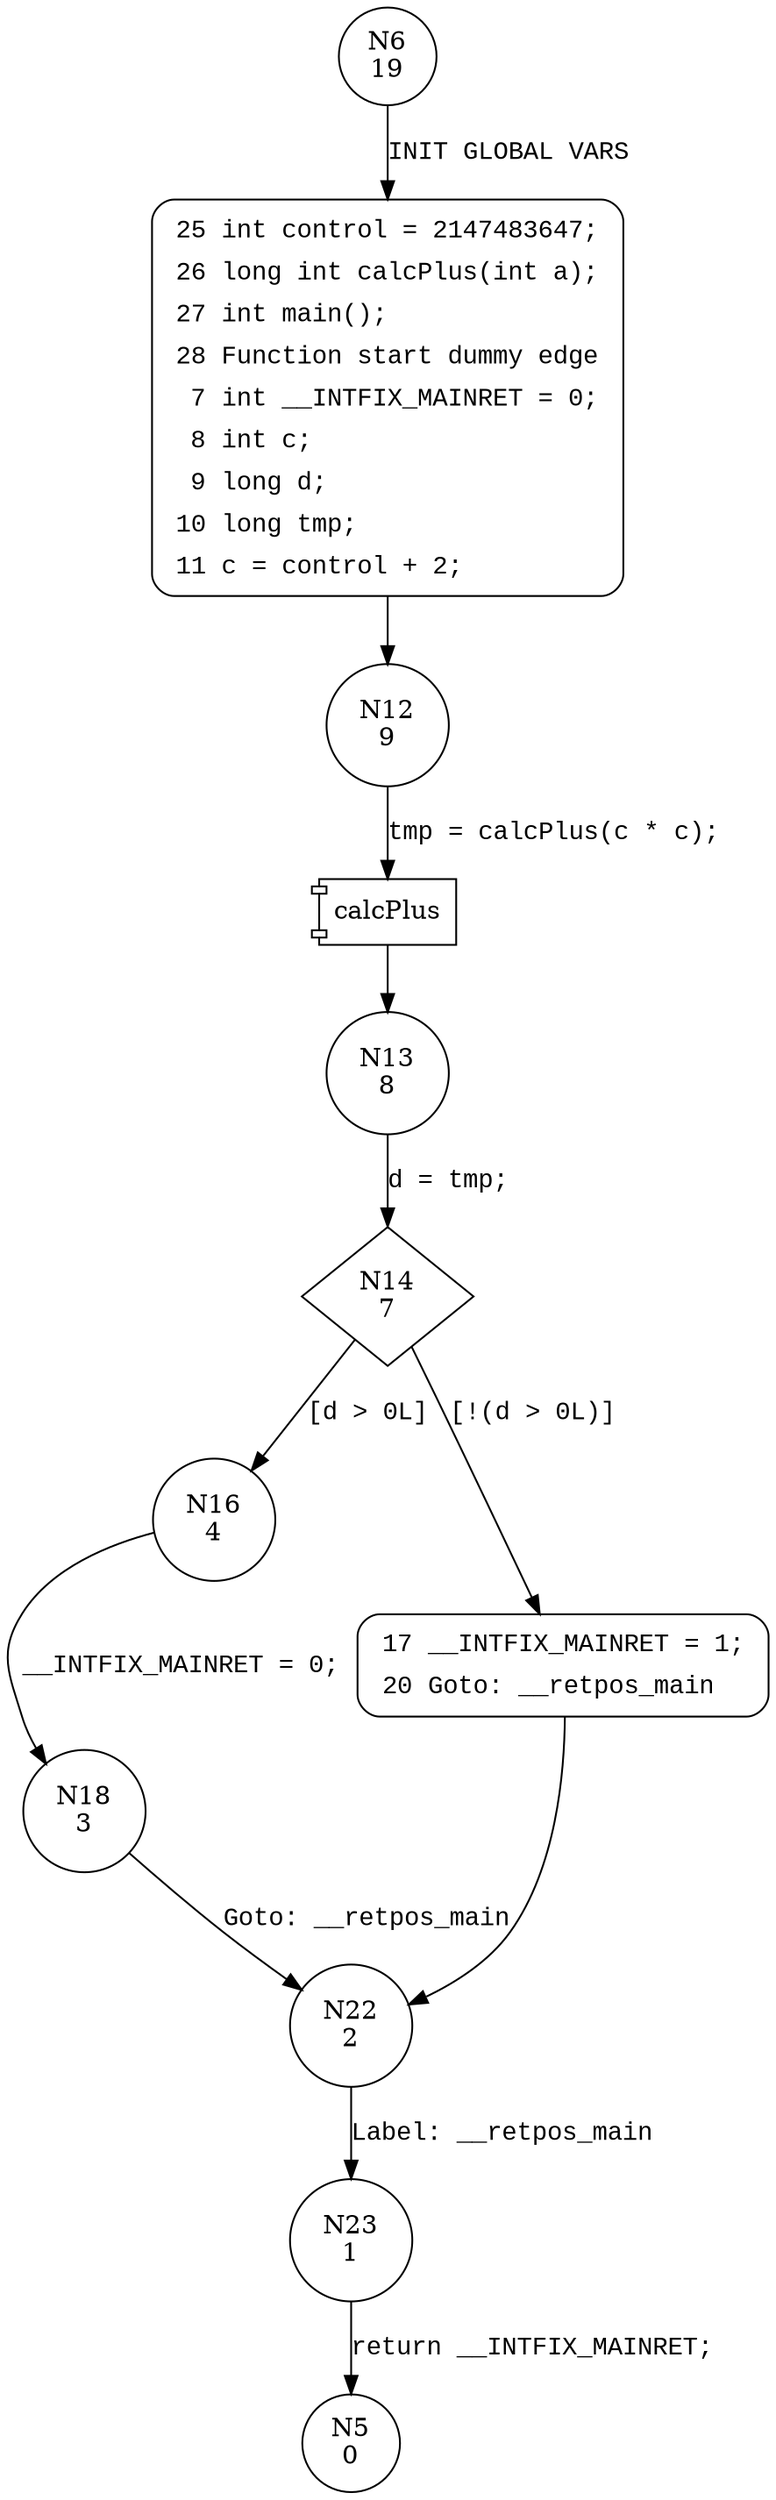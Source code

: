 digraph main {
6 [shape="circle" label="N6\n19"]
25 [shape="circle" label="N25\n18"]
12 [shape="circle" label="N12\n9"]
13 [shape="circle" label="N13\n8"]
14 [shape="diamond" label="N14\n7"]
16 [shape="circle" label="N16\n4"]
17 [shape="circle" label="N17\n6"]
22 [shape="circle" label="N22\n2"]
23 [shape="circle" label="N23\n1"]
18 [shape="circle" label="N18\n3"]
5 [shape="circle" label="N5\n0"]
25 [style="filled,bold" penwidth="1" fillcolor="white" fontname="Courier New" shape="Mrecord" label=<<table border="0" cellborder="0" cellpadding="3" bgcolor="white"><tr><td align="right">25</td><td align="left">int control = 2147483647;</td></tr><tr><td align="right">26</td><td align="left">long int calcPlus(int a);</td></tr><tr><td align="right">27</td><td align="left">int main();</td></tr><tr><td align="right">28</td><td align="left">Function start dummy edge</td></tr><tr><td align="right">7</td><td align="left">int __INTFIX_MAINRET = 0;</td></tr><tr><td align="right">8</td><td align="left">int c;</td></tr><tr><td align="right">9</td><td align="left">long d;</td></tr><tr><td align="right">10</td><td align="left">long tmp;</td></tr><tr><td align="right">11</td><td align="left">c = control + 2;</td></tr></table>>]
25 -> 12[label=""]
17 [style="filled,bold" penwidth="1" fillcolor="white" fontname="Courier New" shape="Mrecord" label=<<table border="0" cellborder="0" cellpadding="3" bgcolor="white"><tr><td align="right">17</td><td align="left">__INTFIX_MAINRET = 1;</td></tr><tr><td align="right">20</td><td align="left">Goto: __retpos_main</td></tr></table>>]
17 -> 22[label=""]
6 -> 25 [label="INIT GLOBAL VARS" fontname="Courier New"]
100001 [shape="component" label="calcPlus"]
12 -> 100001 [label="tmp = calcPlus(c * c);" fontname="Courier New"]
100001 -> 13 [label="" fontname="Courier New"]
14 -> 16 [label="[d > 0L]" fontname="Courier New"]
14 -> 17 [label="[!(d > 0L)]" fontname="Courier New"]
22 -> 23 [label="Label: __retpos_main" fontname="Courier New"]
16 -> 18 [label="__INTFIX_MAINRET = 0;" fontname="Courier New"]
13 -> 14 [label="d = tmp;" fontname="Courier New"]
23 -> 5 [label="return __INTFIX_MAINRET;" fontname="Courier New"]
18 -> 22 [label="Goto: __retpos_main" fontname="Courier New"]
}